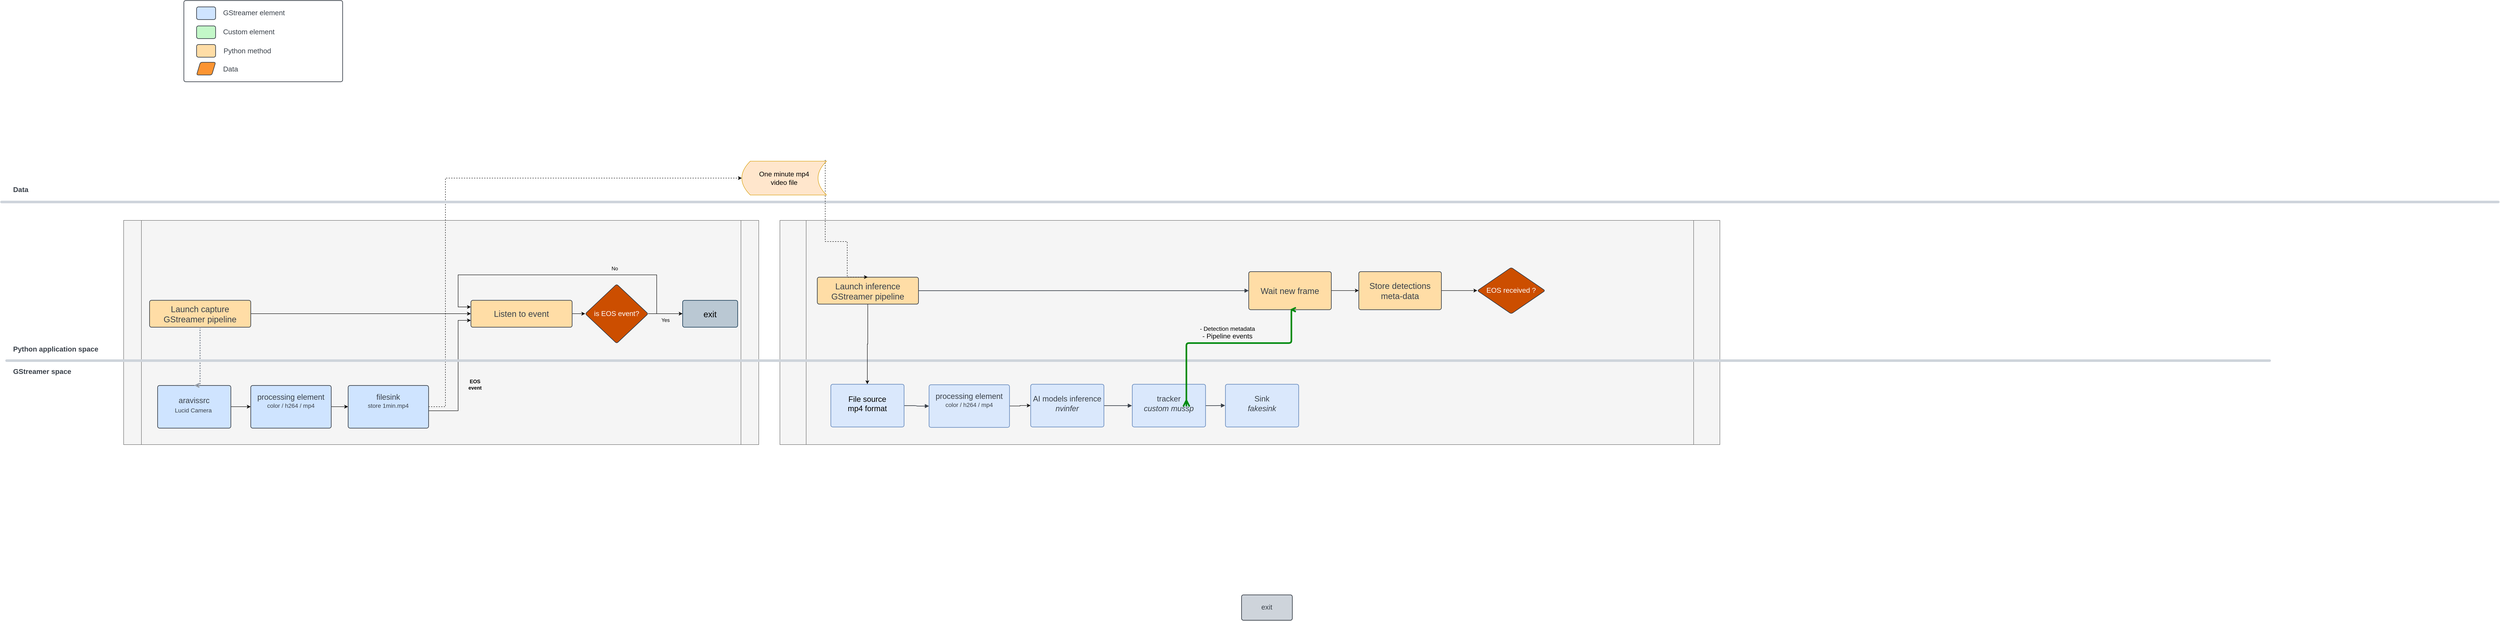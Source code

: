 <mxfile version="24.2.2" type="github">
  <diagram id="C5RBs43oDa-KdzZeNtuy" name="Page-1">
    <mxGraphModel dx="2633" dy="2966" grid="1" gridSize="10" guides="1" tooltips="1" connect="1" arrows="1" fold="1" page="1" pageScale="1" pageWidth="827" pageHeight="1169" math="0" shadow="0">
      <root>
        <mxCell id="WIyWlLk6GJQsqaUBKTNV-0" />
        <mxCell id="WIyWlLk6GJQsqaUBKTNV-1" parent="WIyWlLk6GJQsqaUBKTNV-0" />
        <mxCell id="2u9Lr5ev54aJ0xhAcx-F-0" value="" style="shape=process;whiteSpace=wrap;html=1;backgroundOutline=1;size=0.028;fillColor=#f5f5f5;fontColor=#333333;strokeColor=#666666;" vertex="1" parent="WIyWlLk6GJQsqaUBKTNV-1">
          <mxGeometry x="310" y="280" width="1500" height="530" as="geometry" />
        </mxCell>
        <mxCell id="KHEqhmemuUmemL8KXpCi-4" value="&lt;div style=&quot;display: flex; justify-content: flex-start; text-align: left; align-items: baseline; font-size: 0; line-height: 1.25;margin-top: -2px;&quot;&gt;&lt;span&gt;&lt;span style=&quot;font-size:16.7px;color:#3a414a;&quot;&gt;&#x9;&#x9;&#x9;&#xa;&lt;/span&gt;&lt;/span&gt;&lt;/div&gt;&lt;div style=&quot;display: flex; justify-content: flex-start; text-align: left; align-items: baseline; font-size: 0; line-height: 1.25;margin-top: -2px;&quot;&gt;&lt;span&gt;&lt;/span&gt;&lt;/div&gt;" style="html=1;overflow=block;blockSpacing=1;whiteSpace=wrap;fontSize=13;spacing=3.8;verticalAlign=top;strokeColor=#3a414a;strokeOpacity=100;rounded=1;absoluteArcSize=1;arcSize=9;strokeWidth=1.5;lucidId=BF9oFiySBof0;container=1;collapsible=0;" parent="WIyWlLk6GJQsqaUBKTNV-1" vertex="1">
          <mxGeometry x="452" y="-240" width="375" height="192" as="geometry" />
        </mxCell>
        <mxCell id="KHEqhmemuUmemL8KXpCi-5" value="" style="html=1;overflow=block;blockSpacing=1;whiteSpace=wrap;fontSize=13;spacing=9;strokeColor=#3a414a;strokeOpacity=100;fillOpacity=100;rounded=1;absoluteArcSize=1;arcSize=9;fillColor=#c3f7c8;strokeWidth=1.5;lucidId=BF9ojRZX8_Bg;" parent="KHEqhmemuUmemL8KXpCi-4" vertex="1">
          <mxGeometry x="30" y="60" width="45" height="30" as="geometry" />
        </mxCell>
        <mxCell id="KHEqhmemuUmemL8KXpCi-6" value="" style="html=1;overflow=block;blockSpacing=1;whiteSpace=wrap;fontSize=13;spacing=9;strokeColor=#3a414a;strokeOpacity=100;fillOpacity=100;rounded=1;absoluteArcSize=1;arcSize=9;fillColor=#ffdda6;strokeWidth=1.5;lucidId=BF9oAPbKBNQn;" parent="KHEqhmemuUmemL8KXpCi-4" vertex="1">
          <mxGeometry x="30" y="104" width="45" height="30" as="geometry" />
        </mxCell>
        <mxCell id="KHEqhmemuUmemL8KXpCi-7" value="Data" style="html=1;overflow=block;blockSpacing=1;whiteSpace=wrap;fontSize=16.7;fontColor=#3a414a;align=left;spacing=3.8;verticalAlign=top;strokeOpacity=0;fillOpacity=0;rounded=1;absoluteArcSize=1;arcSize=9;fillColor=#ffffff;strokeWidth=1.5;lucidId=BF9oHUSk5Nu-;" parent="KHEqhmemuUmemL8KXpCi-4" vertex="1">
          <mxGeometry x="90" y="150" width="75" height="23" as="geometry" />
        </mxCell>
        <mxCell id="KHEqhmemuUmemL8KXpCi-8" value="" style="html=1;overflow=block;blockSpacing=1;whiteSpace=wrap;shape=parallelogram;perimeter=parallelogramPerimeter;anchorPointDirection=0;fontSize=13;spacing=3.8;strokeColor=#3a414a;strokeOpacity=100;fillOpacity=100;rounded=1;absoluteArcSize=1;arcSize=9;fillColor=#fc9432;strokeWidth=1.5;lucidId=BF9oTX9TiPZm;" parent="KHEqhmemuUmemL8KXpCi-4" vertex="1">
          <mxGeometry x="30" y="146" width="45" height="30" as="geometry" />
        </mxCell>
        <mxCell id="KHEqhmemuUmemL8KXpCi-9" value="" style="html=1;overflow=block;blockSpacing=1;whiteSpace=wrap;fontSize=13;spacing=9;strokeColor=#3a414a;strokeOpacity=100;fillOpacity=100;rounded=1;absoluteArcSize=1;arcSize=9;fillColor=#cfe4ff;strokeWidth=1.5;lucidId=BF9o_OuNu6HM;" parent="KHEqhmemuUmemL8KXpCi-4" vertex="1">
          <mxGeometry x="30" y="15" width="45" height="30" as="geometry" />
        </mxCell>
        <mxCell id="KHEqhmemuUmemL8KXpCi-10" value="GStreamer element" style="html=1;overflow=block;blockSpacing=1;whiteSpace=wrap;fontSize=16.7;fontColor=#3a414a;align=left;spacing=3.8;strokeOpacity=0;fillOpacity=0;rounded=1;absoluteArcSize=1;arcSize=9;fillColor=#ffffff;strokeWidth=1.5;lucidId=BF9oU97pd1Fi;" parent="KHEqhmemuUmemL8KXpCi-4" vertex="1">
          <mxGeometry x="90" y="7" width="180" height="45" as="geometry" />
        </mxCell>
        <mxCell id="KHEqhmemuUmemL8KXpCi-11" value="Custom element" style="html=1;overflow=block;blockSpacing=1;whiteSpace=wrap;fontSize=16.7;fontColor=#3a414a;align=left;spacing=3.8;strokeOpacity=0;fillOpacity=0;rounded=1;absoluteArcSize=1;arcSize=9;fillColor=#ffffff;strokeWidth=1.5;lucidId=BF9oJzH_x-BY;" parent="KHEqhmemuUmemL8KXpCi-4" vertex="1">
          <mxGeometry x="90" y="52" width="180" height="45" as="geometry" />
        </mxCell>
        <mxCell id="KHEqhmemuUmemL8KXpCi-12" value="Python method" style="html=1;overflow=block;blockSpacing=1;whiteSpace=wrap;fontSize=16.7;fontColor=#3a414a;align=left;spacing=3.8;strokeOpacity=0;fillOpacity=0;rounded=1;absoluteArcSize=1;arcSize=9;fillColor=#ffffff;strokeWidth=1.5;lucidId=BF9ofrqlkVuf;" parent="KHEqhmemuUmemL8KXpCi-4" vertex="1">
          <mxGeometry x="91" y="97" width="180" height="45" as="geometry" />
        </mxCell>
        <mxCell id="KHEqhmemuUmemL8KXpCi-22" value="Python application space" style="html=1;overflow=block;blockSpacing=1;whiteSpace=wrap;fontSize=16.7;fontColor=#3a414a;fontStyle=1;align=left;spacing=9;strokeOpacity=0;fillOpacity=0;rounded=1;absoluteArcSize=1;arcSize=9;fillColor=#000000;strokeWidth=1.5;lucidId=uomkAWNqSnUE;" parent="WIyWlLk6GJQsqaUBKTNV-1" vertex="1">
          <mxGeometry x="40" y="547" width="239" height="75" as="geometry" />
        </mxCell>
        <mxCell id="KHEqhmemuUmemL8KXpCi-26" value="GStreamer space" style="html=1;overflow=block;blockSpacing=1;whiteSpace=wrap;fontSize=16.7;fontColor=#3a414a;fontStyle=1;align=left;spacing=9;verticalAlign=middle;strokeOpacity=0;fillOpacity=0;rounded=1;absoluteArcSize=1;arcSize=9;fillColor=#000000;strokeWidth=1.5;lucidId=13mkEYLY9BoW;" parent="WIyWlLk6GJQsqaUBKTNV-1" vertex="1">
          <mxGeometry x="40" y="593" width="239" height="90" as="geometry" />
        </mxCell>
        <mxCell id="twscV9d3X2h7jSA2qiTa-33" style="edgeStyle=orthogonalEdgeStyle;rounded=0;orthogonalLoop=1;jettySize=auto;html=1;entryX=0;entryY=0.5;entryDx=0;entryDy=0;" parent="WIyWlLk6GJQsqaUBKTNV-1" source="twscV9d3X2h7jSA2qiTa-23" target="twscV9d3X2h7jSA2qiTa-24" edge="1">
          <mxGeometry relative="1" as="geometry" />
        </mxCell>
        <mxCell id="twscV9d3X2h7jSA2qiTa-23" value="&lt;br&gt;aravissrc&lt;div&gt;&lt;font style=&quot;font-size: 14px;&quot;&gt;Lucid Camera&amp;nbsp;&lt;/font&gt;&lt;/div&gt;" style="html=1;overflow=block;blockSpacing=1;whiteSpace=wrap;fontSize=18.3;fontColor=#3a414a;align=center;spacing=3.8;verticalAlign=top;strokeColor=#3a414a;strokeOpacity=100;fillOpacity=100;rounded=1;absoluteArcSize=1;arcSize=9;fillColor=#cfe4ff;strokeWidth=1.5;lucidId=4MOiysq~3Pvm;" parent="WIyWlLk6GJQsqaUBKTNV-1" vertex="1">
          <mxGeometry x="390" y="669.999" width="173" height="100.822" as="geometry" />
        </mxCell>
        <mxCell id="twscV9d3X2h7jSA2qiTa-34" style="edgeStyle=orthogonalEdgeStyle;rounded=0;orthogonalLoop=1;jettySize=auto;html=1;" parent="WIyWlLk6GJQsqaUBKTNV-1" source="twscV9d3X2h7jSA2qiTa-24" target="twscV9d3X2h7jSA2qiTa-25" edge="1">
          <mxGeometry relative="1" as="geometry" />
        </mxCell>
        <mxCell id="twscV9d3X2h7jSA2qiTa-24" value="&lt;div style=&quot;display: flex; justify-content: center; text-align: center; align-items: baseline; line-height: 1.25; margin-top: -2px;&quot;&gt;&lt;span style=&quot;color: rgb(58, 65, 74);&quot;&gt;&lt;br&gt;&lt;span style=&quot;font-size: 18.3px;&quot;&gt;processing element&lt;/span&gt;&lt;br&gt;&lt;font style=&quot;font-size: 14px;&quot;&gt;color / h264 / mp4&lt;/font&gt;&lt;/span&gt;&lt;/div&gt;" style="html=1;overflow=block;blockSpacing=1;whiteSpace=wrap;fontSize=13;spacing=3.8;verticalAlign=top;strokeColor=#3a414a;strokeOpacity=100;fillOpacity=100;rounded=1;absoluteArcSize=1;arcSize=9;fillColor=#cfe4ff;strokeWidth=1.5;lucidId=0~OilkY4ChpM;" parent="WIyWlLk6GJQsqaUBKTNV-1" vertex="1">
          <mxGeometry x="610" y="669.999" width="190" height="100.822" as="geometry" />
        </mxCell>
        <mxCell id="twscV9d3X2h7jSA2qiTa-35" style="edgeStyle=orthogonalEdgeStyle;rounded=0;orthogonalLoop=1;jettySize=auto;html=1;exitX=1;exitY=0.5;exitDx=0;exitDy=0;entryX=0;entryY=0.5;entryDx=0;entryDy=0;dashed=1;" parent="WIyWlLk6GJQsqaUBKTNV-1" source="twscV9d3X2h7jSA2qiTa-25" target="2u9Lr5ev54aJ0xhAcx-F-25" edge="1">
          <mxGeometry relative="1" as="geometry">
            <mxPoint x="1220" y="156.5" as="targetPoint" />
            <Array as="points">
              <mxPoint x="1070" y="720" />
              <mxPoint x="1070" y="180" />
            </Array>
          </mxGeometry>
        </mxCell>
        <mxCell id="2u9Lr5ev54aJ0xhAcx-F-48" style="edgeStyle=orthogonalEdgeStyle;rounded=0;orthogonalLoop=1;jettySize=auto;html=1;entryX=0;entryY=0.75;entryDx=0;entryDy=0;" edge="1" parent="WIyWlLk6GJQsqaUBKTNV-1" source="twscV9d3X2h7jSA2qiTa-25" target="2u9Lr5ev54aJ0xhAcx-F-39">
          <mxGeometry relative="1" as="geometry">
            <Array as="points">
              <mxPoint x="1100" y="730" />
              <mxPoint x="1100" y="516" />
            </Array>
          </mxGeometry>
        </mxCell>
        <mxCell id="twscV9d3X2h7jSA2qiTa-25" value="&lt;div style=&quot;display: flex; justify-content: center; text-align: center; align-items: baseline; line-height: 1.25; margin-top: -2px;&quot;&gt;&lt;span style=&quot;color: rgb(58, 65, 74);&quot;&gt;&lt;br&gt;&lt;span style=&quot;font-size: 18.3px;&quot;&gt;filesink&lt;/span&gt;&lt;br&gt;&lt;font style=&quot;font-size: 14px;&quot;&gt;store 1min.mp4&lt;/font&gt;&lt;/span&gt;&lt;/div&gt;" style="html=1;overflow=block;blockSpacing=1;whiteSpace=wrap;fontSize=13;spacing=3.8;verticalAlign=top;strokeColor=#3a414a;strokeOpacity=100;fillOpacity=100;rounded=1;absoluteArcSize=1;arcSize=9;fillColor=#cfe4ff;strokeWidth=1.5;lucidId=0~OilkY4ChpM;" parent="WIyWlLk6GJQsqaUBKTNV-1" vertex="1">
          <mxGeometry x="840" y="669.999" width="190" height="100.822" as="geometry" />
        </mxCell>
        <mxCell id="2u9Lr5ev54aJ0xhAcx-F-31" style="edgeStyle=orthogonalEdgeStyle;rounded=0;orthogonalLoop=1;jettySize=auto;html=1;entryX=0;entryY=0.5;entryDx=0;entryDy=0;" edge="1" parent="WIyWlLk6GJQsqaUBKTNV-1" source="twscV9d3X2h7jSA2qiTa-26" target="2u9Lr5ev54aJ0xhAcx-F-39">
          <mxGeometry relative="1" as="geometry" />
        </mxCell>
        <mxCell id="twscV9d3X2h7jSA2qiTa-26" value="Launch capture GStreamer pipeline" style="html=1;overflow=block;blockSpacing=1;whiteSpace=wrap;fontSize=20;fontColor=#3a414a;spacing=9;strokeColor=#3a414a;strokeOpacity=100;fillOpacity=100;rounded=1;absoluteArcSize=1;arcSize=9;fillColor=#ffdda6;strokeWidth=1.5;lucidId=Gkmk1B4An0wA;" parent="WIyWlLk6GJQsqaUBKTNV-1" vertex="1">
          <mxGeometry x="371" y="468.685" width="239" height="63.624" as="geometry" />
        </mxCell>
        <mxCell id="twscV9d3X2h7jSA2qiTa-27" value="" style="html=1;jettySize=18;whiteSpace=wrap;overflow=block;blockSpacing=1;fontSize=13;strokeColor=#979ea8;strokeOpacity=100;dashed=1;fixDash=1;strokeWidth=3;rounded=1;arcSize=12;edgeStyle=orthogonalEdgeStyle;startArrow=none;endArrow=open;exitX=0.5;exitY=1;lucidId=xBqm8k~~4JgI;entryX=0.5;entryY=0;entryDx=0;entryDy=0;exitDx=0;exitDy=0;" parent="WIyWlLk6GJQsqaUBKTNV-1" source="twscV9d3X2h7jSA2qiTa-26" edge="1" target="twscV9d3X2h7jSA2qiTa-23">
          <mxGeometry width="100" height="100" relative="1" as="geometry">
            <Array as="points">
              <mxPoint x="490" y="670" />
            </Array>
            <mxPoint x="52.72" y="-57.512" as="sourcePoint" />
            <mxPoint x="526.5" y="726.099" as="targetPoint" />
          </mxGeometry>
        </mxCell>
        <mxCell id="twscV9d3X2h7jSA2qiTa-29" value="" style="html=1;overflow=block;blockSpacing=1;whiteSpace=wrap;fontSize=13;spacing=0;strokeColor=#ced4db;strokeOpacity=100;rounded=1;absoluteArcSize=1;arcSize=9;strokeWidth=3;lucidId=4jmkHQJY3b9r;" parent="WIyWlLk6GJQsqaUBKTNV-1" vertex="1">
          <mxGeometry x="20" y="235" width="5900" height="3" as="geometry" />
        </mxCell>
        <mxCell id="twscV9d3X2h7jSA2qiTa-30" value="Data" style="html=1;overflow=block;blockSpacing=1;whiteSpace=wrap;fontSize=16.7;fontColor=#3a414a;fontStyle=1;align=left;spacing=9;strokeOpacity=0;fillOpacity=0;rounded=1;absoluteArcSize=1;arcSize=9;fillColor=#000000;strokeWidth=1.5;lucidId=uomkAWNqSnUE;" parent="WIyWlLk6GJQsqaUBKTNV-1" vertex="1">
          <mxGeometry x="40" y="170" width="239" height="75" as="geometry" />
        </mxCell>
        <mxCell id="2u9Lr5ev54aJ0xhAcx-F-1" value="" style="shape=process;whiteSpace=wrap;html=1;backgroundOutline=1;size=0.028;fillColor=#f5f5f5;fontColor=#333333;strokeColor=#666666;" vertex="1" parent="WIyWlLk6GJQsqaUBKTNV-1">
          <mxGeometry x="1860" y="280" width="2220" height="530" as="geometry" />
        </mxCell>
        <mxCell id="2u9Lr5ev54aJ0xhAcx-F-8" value="&lt;div style=&quot;display: flex; justify-content: center; text-align: center; align-items: baseline; font-size: 0; line-height: 1.25;margin-top: -2px;&quot;&gt;&lt;span&gt;&lt;span style=&quot;font-size:18.3px;color:#3a414a;&quot;&gt;&lt;br&gt;Sink&lt;br&gt;&lt;/span&gt;&lt;span style=&quot;font-size:18.3px;color:#3a414a;font-style: italic;&quot;&gt;fakesink&lt;/span&gt;&lt;/span&gt;&lt;/div&gt;" style="html=1;overflow=block;blockSpacing=1;whiteSpace=wrap;fontSize=13;spacing=3.8;verticalAlign=top;strokeColor=#6c8ebf;strokeOpacity=100;fillOpacity=100;rounded=1;absoluteArcSize=1;arcSize=9;fillColor=#dae8fc;strokeWidth=1.5;lucidId=LZbpuTU28Y_f;" vertex="1" parent="WIyWlLk6GJQsqaUBKTNV-1">
          <mxGeometry x="2912" y="667.1" width="173" height="101" as="geometry" />
        </mxCell>
        <mxCell id="2u9Lr5ev54aJ0xhAcx-F-9" value="&#xa;File source&#xa;mp4 format" style="html=1;overflow=block;blockSpacing=1;whiteSpace=wrap;fontSize=18.3;align=center;spacing=3.8;verticalAlign=top;strokeColor=#6c8ebf;strokeOpacity=100;fillOpacity=100;rounded=1;absoluteArcSize=1;arcSize=9;fillColor=#dae8fc;strokeWidth=1.5;lucidId=LZbpnwMI7NBR;" vertex="1" parent="WIyWlLk6GJQsqaUBKTNV-1">
          <mxGeometry x="1980" y="667.1" width="173" height="101" as="geometry" />
        </mxCell>
        <mxCell id="2u9Lr5ev54aJ0xhAcx-F-10" value="" style="html=1;jettySize=18;whiteSpace=wrap;overflow=block;blockSpacing=1;fontSize=13;strokeColor=#3a414a;strokeOpacity=100;strokeWidth=1.5;rounded=1;arcSize=12;edgeStyle=orthogonalEdgeStyle;startArrow=none;endArrow=block;endFill=1;exitX=1.004;exitY=0.5;exitPerimeter=0;entryX=0;entryY=0.5;lucidId=LZbpLBsDK99m;entryDx=0;entryDy=0;" edge="1" parent="WIyWlLk6GJQsqaUBKTNV-1" source="2u9Lr5ev54aJ0xhAcx-F-9" target="2u9Lr5ev54aJ0xhAcx-F-18">
          <mxGeometry width="100" height="100" relative="1" as="geometry">
            <Array as="points" />
            <mxPoint x="2205.308" y="717.6" as="targetPoint" />
          </mxGeometry>
        </mxCell>
        <mxCell id="2u9Lr5ev54aJ0xhAcx-F-13" value="&lt;div style=&quot;display: flex; justify-content: center; text-align: center; align-items: baseline; font-size: 0; line-height: 1.25;margin-top: -2px;&quot;&gt;&lt;span&gt;&lt;span style=&quot;font-size:18.3px;color:#3a414a;&quot;&gt;&#xa;AI models inference&#xa;&lt;/span&gt;&lt;span style=&quot;font-size:18.3px;color:#3a414a;font-style: italic;&quot;&gt;nvinfer&lt;/span&gt;&lt;/span&gt;&lt;/div&gt;" style="html=1;overflow=block;blockSpacing=1;whiteSpace=wrap;fontSize=13;spacing=3.8;verticalAlign=top;strokeColor=#6c8ebf;strokeOpacity=100;fillOpacity=100;rounded=1;absoluteArcSize=1;arcSize=9;fillColor=#dae8fc;strokeWidth=1.5;lucidId=LZbpjBvLfDu2;" vertex="1" parent="WIyWlLk6GJQsqaUBKTNV-1">
          <mxGeometry x="2452" y="667.1" width="173" height="101" as="geometry" />
        </mxCell>
        <mxCell id="2u9Lr5ev54aJ0xhAcx-F-15" value="&lt;div style=&quot;display: flex; justify-content: center; text-align: center; align-items: baseline; font-size: 0; line-height: 1.25;margin-top: -2px;&quot;&gt;&lt;span&gt;&lt;span style=&quot;font-size:18.3px;color:#3a414a;&quot;&gt;&lt;br&gt;tracker&lt;br&gt;&lt;/span&gt;&lt;span style=&quot;font-size:18.3px;color:#3a414a;font-style: italic;&quot;&gt;custom mussp&lt;/span&gt;&lt;/span&gt;&lt;/div&gt;" style="html=1;overflow=block;blockSpacing=1;whiteSpace=wrap;fontSize=13;spacing=3.8;verticalAlign=top;strokeColor=#6c8ebf;strokeOpacity=100;fillOpacity=100;rounded=1;absoluteArcSize=1;arcSize=9;fillColor=#dae8fc;strokeWidth=1.5;lucidId=LZbpP9IEYEh~;" vertex="1" parent="WIyWlLk6GJQsqaUBKTNV-1">
          <mxGeometry x="2692" y="667.1" width="173" height="101" as="geometry" />
        </mxCell>
        <mxCell id="2u9Lr5ev54aJ0xhAcx-F-16" value="" style="html=1;jettySize=18;whiteSpace=wrap;overflow=block;blockSpacing=1;fontSize=13;strokeColor=#3a414a;strokeOpacity=100;strokeWidth=1.5;rounded=1;arcSize=12;edgeStyle=orthogonalEdgeStyle;startArrow=none;endArrow=block;endFill=1;exitX=1.004;exitY=0.5;exitPerimeter=0;entryX=-0.004;entryY=0.501;entryPerimeter=0;lucidId=LZbpz9Y3_NH2;" edge="1" parent="WIyWlLk6GJQsqaUBKTNV-1" source="2u9Lr5ev54aJ0xhAcx-F-13" target="2u9Lr5ev54aJ0xhAcx-F-15">
          <mxGeometry width="100" height="100" relative="1" as="geometry">
            <Array as="points" />
          </mxGeometry>
        </mxCell>
        <mxCell id="2u9Lr5ev54aJ0xhAcx-F-17" value="" style="html=1;jettySize=18;whiteSpace=wrap;overflow=block;blockSpacing=1;fontSize=13;strokeColor=#3a414a;strokeOpacity=100;strokeWidth=1.5;rounded=1;arcSize=12;edgeStyle=orthogonalEdgeStyle;startArrow=none;endArrow=block;endFill=1;exitX=1.004;exitY=0.5;exitPerimeter=0;entryX=-0.004;entryY=0.496;entryPerimeter=0;lucidId=LZbpTHu2PbNP;" edge="1" parent="WIyWlLk6GJQsqaUBKTNV-1" source="2u9Lr5ev54aJ0xhAcx-F-15" target="2u9Lr5ev54aJ0xhAcx-F-8">
          <mxGeometry width="100" height="100" relative="1" as="geometry">
            <Array as="points" />
          </mxGeometry>
        </mxCell>
        <mxCell id="2u9Lr5ev54aJ0xhAcx-F-19" style="edgeStyle=orthogonalEdgeStyle;rounded=0;orthogonalLoop=1;jettySize=auto;html=1;" edge="1" parent="WIyWlLk6GJQsqaUBKTNV-1" source="2u9Lr5ev54aJ0xhAcx-F-18" target="2u9Lr5ev54aJ0xhAcx-F-13">
          <mxGeometry relative="1" as="geometry" />
        </mxCell>
        <mxCell id="2u9Lr5ev54aJ0xhAcx-F-18" value="&lt;div style=&quot;display: flex; justify-content: center; text-align: center; align-items: baseline; line-height: 1.25; margin-top: -2px;&quot;&gt;&lt;span style=&quot;color: rgb(58, 65, 74);&quot;&gt;&lt;br&gt;&lt;span style=&quot;font-size: 18.3px;&quot;&gt;processing element&lt;/span&gt;&lt;br&gt;&lt;font style=&quot;font-size: 14px;&quot;&gt;color / h264 / mp4&lt;/font&gt;&lt;/span&gt;&lt;/div&gt;" style="html=1;overflow=block;blockSpacing=1;whiteSpace=wrap;fontSize=13;spacing=3.8;verticalAlign=top;strokeColor=#6c8ebf;strokeOpacity=100;fillOpacity=100;rounded=1;absoluteArcSize=1;arcSize=9;fillColor=#dae8fc;strokeWidth=1.5;lucidId=0~OilkY4ChpM;" vertex="1" parent="WIyWlLk6GJQsqaUBKTNV-1">
          <mxGeometry x="2212" y="668.279" width="190" height="100.822" as="geometry" />
        </mxCell>
        <mxCell id="twscV9d3X2h7jSA2qiTa-28" value="" style="html=1;overflow=block;blockSpacing=1;whiteSpace=wrap;fontSize=13;spacing=0;strokeColor=#ced4db;strokeOpacity=100;rounded=1;absoluteArcSize=1;arcSize=9;strokeWidth=3;lucidId=4jmkHQJY3b9r;" parent="WIyWlLk6GJQsqaUBKTNV-1" vertex="1">
          <mxGeometry x="32" y="610" width="5348" height="3" as="geometry" />
        </mxCell>
        <mxCell id="2u9Lr5ev54aJ0xhAcx-F-23" style="edgeStyle=orthogonalEdgeStyle;rounded=0;orthogonalLoop=1;jettySize=auto;html=1;exitX=0.5;exitY=1;exitDx=0;exitDy=0;entryX=0.5;entryY=0;entryDx=0;entryDy=0;" edge="1" parent="WIyWlLk6GJQsqaUBKTNV-1" source="2u9Lr5ev54aJ0xhAcx-F-21" target="2u9Lr5ev54aJ0xhAcx-F-9">
          <mxGeometry relative="1" as="geometry">
            <Array as="points" />
          </mxGeometry>
        </mxCell>
        <mxCell id="2u9Lr5ev54aJ0xhAcx-F-21" value="Launch inference GStreamer pipeline" style="html=1;overflow=block;blockSpacing=1;whiteSpace=wrap;fontSize=20;fontColor=#3a414a;spacing=9;strokeColor=#3a414a;strokeOpacity=100;fillOpacity=100;rounded=1;absoluteArcSize=1;arcSize=9;fillColor=#ffdda6;strokeWidth=1.5;lucidId=Gkmk1B4An0wA;" vertex="1" parent="WIyWlLk6GJQsqaUBKTNV-1">
          <mxGeometry x="1948" y="414.035" width="239" height="63.624" as="geometry" />
        </mxCell>
        <mxCell id="2u9Lr5ev54aJ0xhAcx-F-22" style="edgeStyle=orthogonalEdgeStyle;rounded=0;orthogonalLoop=1;jettySize=auto;html=1;exitX=1;exitY=0.5;exitDx=0;exitDy=0;entryX=0.5;entryY=0;entryDx=0;entryDy=0;dashed=1;" edge="1" parent="WIyWlLk6GJQsqaUBKTNV-1" target="2u9Lr5ev54aJ0xhAcx-F-21">
          <mxGeometry relative="1" as="geometry">
            <mxPoint x="1967" y="137.16" as="sourcePoint" />
            <Array as="points">
              <mxPoint x="1967" y="330" />
              <mxPoint x="2019" y="330" />
            </Array>
          </mxGeometry>
        </mxCell>
        <mxCell id="2u9Lr5ev54aJ0xhAcx-F-25" value="&lt;span style=&quot;font-size: medium;&quot;&gt;One minute mp4&lt;/span&gt;&lt;br style=&quot;font-size: medium;&quot;&gt;&lt;span style=&quot;font-size: medium;&quot;&gt;video file&lt;/span&gt;" style="shape=dataStorage;whiteSpace=wrap;html=1;fixedSize=1;fillColor=#ffe6cc;strokeColor=#d79b00;" vertex="1" parent="WIyWlLk6GJQsqaUBKTNV-1">
          <mxGeometry x="1770" y="140" width="200" height="80" as="geometry" />
        </mxCell>
        <mxCell id="2u9Lr5ev54aJ0xhAcx-F-27" value="exit" style="html=1;overflow=block;blockSpacing=1;whiteSpace=wrap;fontSize=20;spacing=9;strokeColor=#23445d;strokeOpacity=100;fillOpacity=100;rounded=1;absoluteArcSize=1;arcSize=9;fillColor=#bac8d3;strokeWidth=1.5;lucidId=Gkmk1B4An0wA;" vertex="1" parent="WIyWlLk6GJQsqaUBKTNV-1">
          <mxGeometry x="1630" y="468.69" width="130" height="63.62" as="geometry" />
        </mxCell>
        <mxCell id="2u9Lr5ev54aJ0xhAcx-F-30" value="is EOS event?" style="html=1;overflow=block;blockSpacing=1;whiteSpace=wrap;rhombus;fontSize=16.7;fontColor=#ffffff;spacing=3.8;strokeColor=#3a414a;strokeOpacity=100;fillOpacity=100;rounded=1;absoluteArcSize=1;arcSize=9;fillColor=#cc4e00;strokeWidth=1.5;lucidId=JJUkOXmfCGya;" vertex="1" parent="WIyWlLk6GJQsqaUBKTNV-1">
          <mxGeometry x="1400" y="430.5" width="148.5" height="140" as="geometry" />
        </mxCell>
        <mxCell id="2u9Lr5ev54aJ0xhAcx-F-40" style="edgeStyle=orthogonalEdgeStyle;rounded=0;orthogonalLoop=1;jettySize=auto;html=1;" edge="1" parent="WIyWlLk6GJQsqaUBKTNV-1" source="2u9Lr5ev54aJ0xhAcx-F-39" target="2u9Lr5ev54aJ0xhAcx-F-30">
          <mxGeometry relative="1" as="geometry" />
        </mxCell>
        <mxCell id="2u9Lr5ev54aJ0xhAcx-F-39" value="Listen to event" style="html=1;overflow=block;blockSpacing=1;whiteSpace=wrap;fontSize=20;fontColor=#3a414a;spacing=9;strokeColor=#3a414a;strokeOpacity=100;fillOpacity=100;rounded=1;absoluteArcSize=1;arcSize=9;fillColor=#ffdda6;strokeWidth=1.5;lucidId=Gkmk1B4An0wA;" vertex="1" parent="WIyWlLk6GJQsqaUBKTNV-1">
          <mxGeometry x="1130" y="468.685" width="239" height="63.624" as="geometry" />
        </mxCell>
        <mxCell id="2u9Lr5ev54aJ0xhAcx-F-45" value="" style="group" vertex="1" connectable="0" parent="WIyWlLk6GJQsqaUBKTNV-1">
          <mxGeometry x="1050" y="378.69" width="519" height="122" as="geometry" />
        </mxCell>
        <mxCell id="2u9Lr5ev54aJ0xhAcx-F-42" style="edgeStyle=orthogonalEdgeStyle;rounded=0;orthogonalLoop=1;jettySize=auto;html=1;entryX=0;entryY=0.25;entryDx=0;entryDy=0;exitX=1;exitY=0.5;exitDx=0;exitDy=0;" edge="1" parent="2u9Lr5ev54aJ0xhAcx-F-45" source="2u9Lr5ev54aJ0xhAcx-F-30" target="2u9Lr5ev54aJ0xhAcx-F-39">
          <mxGeometry relative="1" as="geometry">
            <Array as="points">
              <mxPoint x="519" y="122" />
              <mxPoint x="519" y="30" />
              <mxPoint x="50" y="30" />
              <mxPoint x="50" y="106" />
            </Array>
          </mxGeometry>
        </mxCell>
        <mxCell id="2u9Lr5ev54aJ0xhAcx-F-44" value="No" style="text;html=1;align=center;verticalAlign=middle;whiteSpace=wrap;rounded=0;" vertex="1" parent="2u9Lr5ev54aJ0xhAcx-F-45">
          <mxGeometry x="390" width="60" height="30" as="geometry" />
        </mxCell>
        <mxCell id="2u9Lr5ev54aJ0xhAcx-F-34" style="edgeStyle=orthogonalEdgeStyle;rounded=0;orthogonalLoop=1;jettySize=auto;html=1;entryX=0;entryY=0.5;entryDx=0;entryDy=0;exitX=1;exitY=0.5;exitDx=0;exitDy=0;" edge="1" parent="WIyWlLk6GJQsqaUBKTNV-1" source="2u9Lr5ev54aJ0xhAcx-F-30" target="2u9Lr5ev54aJ0xhAcx-F-27">
          <mxGeometry relative="1" as="geometry" />
        </mxCell>
        <mxCell id="2u9Lr5ev54aJ0xhAcx-F-43" value="Yes" style="text;html=1;align=center;verticalAlign=middle;whiteSpace=wrap;rounded=0;" vertex="1" parent="WIyWlLk6GJQsqaUBKTNV-1">
          <mxGeometry x="1560" y="500.69" width="60" height="30" as="geometry" />
        </mxCell>
        <mxCell id="2u9Lr5ev54aJ0xhAcx-F-49" value="&lt;b&gt;EOS event&lt;/b&gt;" style="text;html=1;align=center;verticalAlign=middle;whiteSpace=wrap;rounded=0;" vertex="1" parent="WIyWlLk6GJQsqaUBKTNV-1">
          <mxGeometry x="1110" y="653" width="60" height="30" as="geometry" />
        </mxCell>
        <mxCell id="2u9Lr5ev54aJ0xhAcx-F-55" value="exit" style="html=1;overflow=block;blockSpacing=1;whiteSpace=wrap;fontSize=16.7;fontColor=#3a414a;spacing=3.8;strokeColor=#3a414a;strokeOpacity=100;fillOpacity=100;rounded=1;absoluteArcSize=1;arcSize=9;fillColor=#ced4db;strokeWidth=1.5;lucidId=LZbpQ2MS2Gw4;" vertex="1" parent="WIyWlLk6GJQsqaUBKTNV-1">
          <mxGeometry x="2950" y="1165" width="120" height="60" as="geometry" />
        </mxCell>
        <mxCell id="2u9Lr5ev54aJ0xhAcx-F-56" value="EOS received ?" style="html=1;overflow=block;blockSpacing=1;whiteSpace=wrap;rhombus;fontSize=16.7;fontColor=#ffffff;spacing=3.8;strokeColor=#3a414a;strokeOpacity=100;fillOpacity=100;rounded=1;absoluteArcSize=1;arcSize=9;fillColor=#cc4e00;strokeWidth=1.5;lucidId=LZbpflzS91ef;" vertex="1" parent="WIyWlLk6GJQsqaUBKTNV-1">
          <mxGeometry x="3507" y="391" width="160" height="109.69" as="geometry" />
        </mxCell>
        <mxCell id="2u9Lr5ev54aJ0xhAcx-F-102" style="edgeStyle=orthogonalEdgeStyle;rounded=0;orthogonalLoop=1;jettySize=auto;html=1;" edge="1" parent="WIyWlLk6GJQsqaUBKTNV-1" source="2u9Lr5ev54aJ0xhAcx-F-59" target="2u9Lr5ev54aJ0xhAcx-F-101">
          <mxGeometry relative="1" as="geometry" />
        </mxCell>
        <mxCell id="2u9Lr5ev54aJ0xhAcx-F-59" value="Wait new frame" style="html=1;overflow=block;blockSpacing=1;whiteSpace=wrap;fontSize=20;fontColor=#3a414a;spacing=9;strokeColor=#3a414a;strokeOpacity=100;fillOpacity=100;rounded=1;absoluteArcSize=1;arcSize=9;fillColor=#ffdda6;strokeWidth=1.5;lucidId=LZbpj7SQXTFc;" vertex="1" parent="WIyWlLk6GJQsqaUBKTNV-1">
          <mxGeometry x="2967" y="400.85" width="195" height="90" as="geometry" />
        </mxCell>
        <mxCell id="2u9Lr5ev54aJ0xhAcx-F-62" value="" style="html=1;jettySize=18;whiteSpace=wrap;fontSize=13;strokeColor=#3a414a;strokeOpacity=100;strokeWidth=1.5;rounded=1;arcSize=12;edgeStyle=orthogonalEdgeStyle;startArrow=none;endArrow=block;endFill=1;exitX=1;exitY=0.5;entryX=0;entryY=0.5;lucidId=LZbpRIxJqPH_;exitDx=0;exitDy=0;entryDx=0;entryDy=0;" edge="1" parent="WIyWlLk6GJQsqaUBKTNV-1" target="2u9Lr5ev54aJ0xhAcx-F-59" source="2u9Lr5ev54aJ0xhAcx-F-21">
          <mxGeometry width="100" height="100" relative="1" as="geometry">
            <Array as="points" />
            <mxPoint x="1187" y="1167.16" as="sourcePoint" />
          </mxGeometry>
        </mxCell>
        <mxCell id="2u9Lr5ev54aJ0xhAcx-F-98" value="" style="html=1;jettySize=18;whiteSpace=wrap;fontSize=13;strokeColor=#008a0e;strokeOpacity=100;strokeWidth=3.8;rounded=1;arcSize=12;edgeStyle=orthogonalEdgeStyle;jumpStyle=arc;startArrow=ERmany;startSize=10;endArrow=open;entryX=0.5;entryY=1;lucidId=LZbpnxAtYLtm;entryDx=0;entryDy=0;" edge="1" parent="WIyWlLk6GJQsqaUBKTNV-1" target="2u9Lr5ev54aJ0xhAcx-F-59">
          <mxGeometry width="100" height="100" relative="1" as="geometry">
            <Array as="points">
              <mxPoint x="2820" y="570" />
              <mxPoint x="3068" y="570" />
            </Array>
            <mxPoint x="2820" y="720" as="sourcePoint" />
            <mxPoint x="2190" y="840" as="targetPoint" />
          </mxGeometry>
        </mxCell>
        <mxCell id="2u9Lr5ev54aJ0xhAcx-F-103" style="edgeStyle=orthogonalEdgeStyle;rounded=0;orthogonalLoop=1;jettySize=auto;html=1;entryX=0;entryY=0.5;entryDx=0;entryDy=0;" edge="1" parent="WIyWlLk6GJQsqaUBKTNV-1" source="2u9Lr5ev54aJ0xhAcx-F-101" target="2u9Lr5ev54aJ0xhAcx-F-56">
          <mxGeometry relative="1" as="geometry" />
        </mxCell>
        <mxCell id="2u9Lr5ev54aJ0xhAcx-F-101" value="Store detections meta-data" style="html=1;overflow=block;blockSpacing=1;whiteSpace=wrap;fontSize=20;fontColor=#3a414a;spacing=9;strokeColor=#3a414a;strokeOpacity=100;fillOpacity=100;rounded=1;absoluteArcSize=1;arcSize=9;fillColor=#ffdda6;strokeWidth=1.5;lucidId=LZbpj7SQXTFc;" vertex="1" parent="WIyWlLk6GJQsqaUBKTNV-1">
          <mxGeometry x="3227" y="400.85" width="195" height="90" as="geometry" />
        </mxCell>
        <mxCell id="2u9Lr5ev54aJ0xhAcx-F-104" value="&lt;font style=&quot;font-size: 14px;&quot;&gt;- Detection metadata&lt;/font&gt;&lt;div&gt;&lt;font size=&quot;3&quot; style=&quot;&quot;&gt;- Pipeline events&lt;/font&gt;&lt;/div&gt;" style="text;html=1;align=center;verticalAlign=middle;whiteSpace=wrap;rounded=0;" vertex="1" parent="WIyWlLk6GJQsqaUBKTNV-1">
          <mxGeometry x="2842" y="530.0" width="150" height="30" as="geometry" />
        </mxCell>
        <mxCell id="2u9Lr5ev54aJ0xhAcx-F-106" style="edgeStyle=orthogonalEdgeStyle;rounded=0;orthogonalLoop=1;jettySize=auto;html=1;exitX=0.5;exitY=1;exitDx=0;exitDy=0;" edge="1" parent="WIyWlLk6GJQsqaUBKTNV-1" source="2u9Lr5ev54aJ0xhAcx-F-21" target="2u9Lr5ev54aJ0xhAcx-F-21">
          <mxGeometry relative="1" as="geometry" />
        </mxCell>
      </root>
    </mxGraphModel>
  </diagram>
</mxfile>
